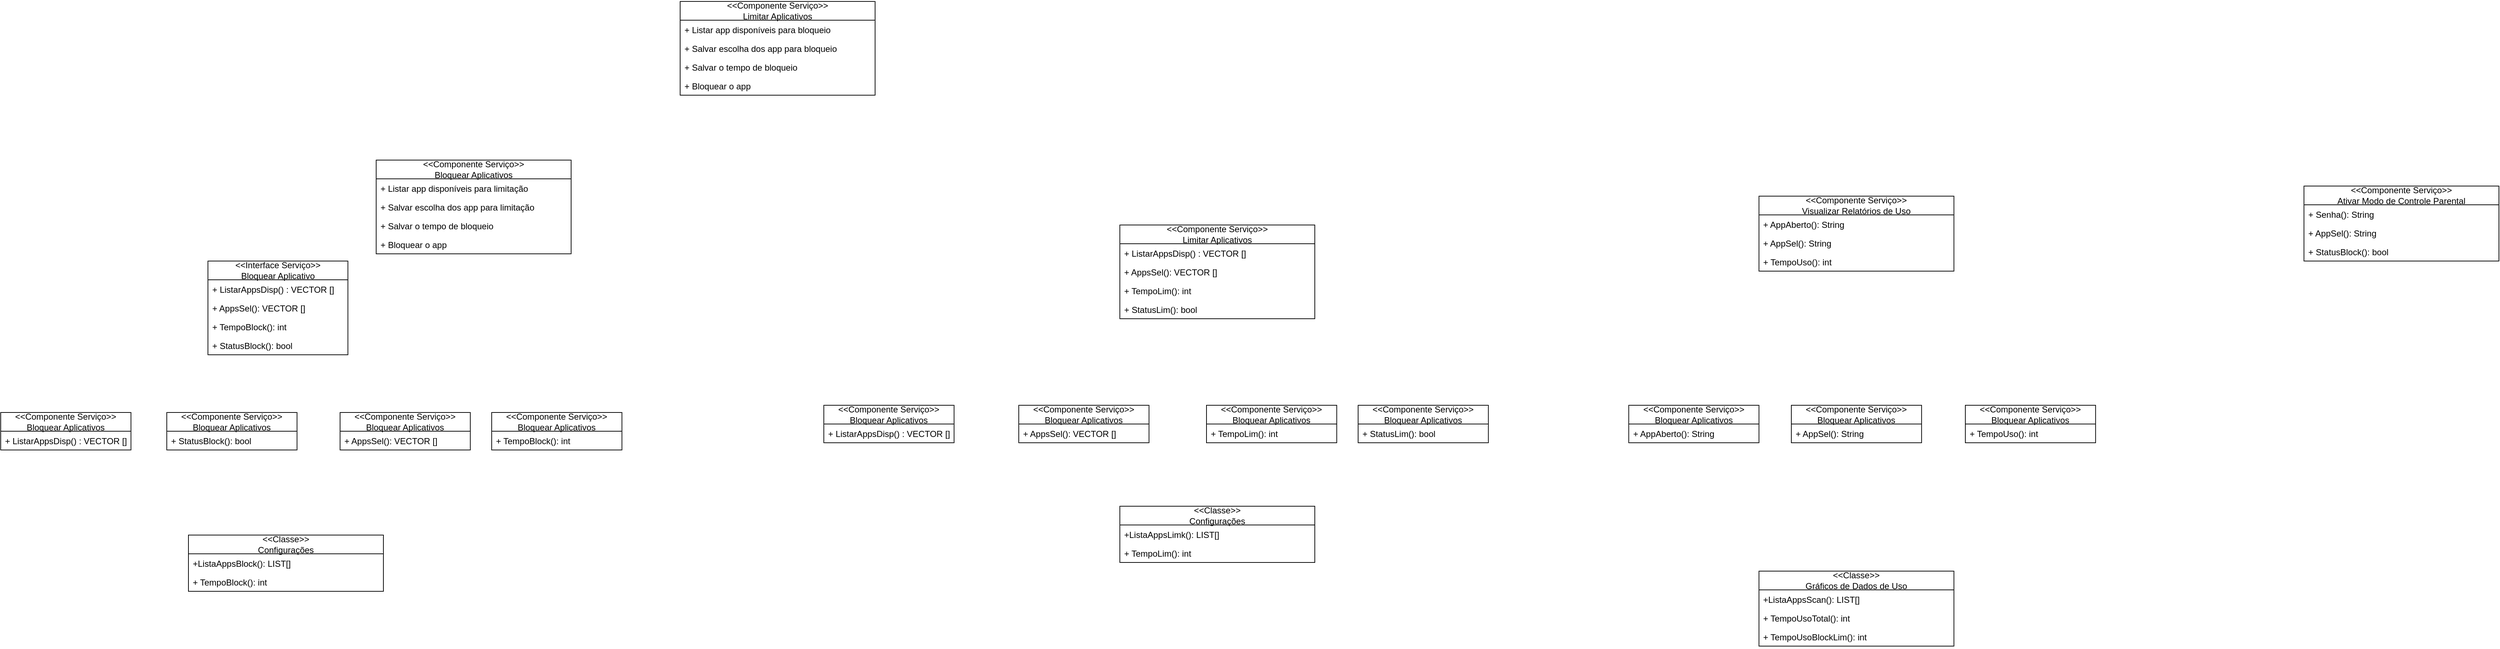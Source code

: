 <mxfile version="27.0.1">
  <diagram name="Página-1" id="D6-K6J4zSOakhYxboonZ">
    <mxGraphModel dx="925" dy="787" grid="1" gridSize="10" guides="1" tooltips="1" connect="1" arrows="1" fold="1" page="1" pageScale="1" pageWidth="827" pageHeight="1169" math="0" shadow="0">
      <root>
        <mxCell id="0" />
        <mxCell id="1" parent="0" />
        <mxCell id="nidFudNCeoTU9eq047Zy-1" value="&amp;lt;&amp;lt;Interface Serviço&amp;gt;&amp;gt;&lt;div&gt;Bloquear Aplicativo&lt;/div&gt;" style="swimlane;fontStyle=0;childLayout=stackLayout;horizontal=1;startSize=26;fillColor=none;horizontalStack=0;resizeParent=1;resizeParentMax=0;resizeLast=0;collapsible=1;marginBottom=0;whiteSpace=wrap;html=1;" vertex="1" parent="1">
          <mxGeometry x="317" y="540" width="193.85" height="130" as="geometry" />
        </mxCell>
        <mxCell id="nidFudNCeoTU9eq047Zy-2" value="+ ListarAppsDisp() : VECTOR []" style="text;strokeColor=none;fillColor=none;align=left;verticalAlign=top;spacingLeft=4;spacingRight=4;overflow=hidden;rotatable=0;points=[[0,0.5],[1,0.5]];portConstraint=eastwest;whiteSpace=wrap;html=1;" vertex="1" parent="nidFudNCeoTU9eq047Zy-1">
          <mxGeometry y="26" width="193.85" height="26" as="geometry" />
        </mxCell>
        <mxCell id="nidFudNCeoTU9eq047Zy-3" value="+ AppsSel(): VECTOR []" style="text;strokeColor=none;fillColor=none;align=left;verticalAlign=top;spacingLeft=4;spacingRight=4;overflow=hidden;rotatable=0;points=[[0,0.5],[1,0.5]];portConstraint=eastwest;whiteSpace=wrap;html=1;" vertex="1" parent="nidFudNCeoTU9eq047Zy-1">
          <mxGeometry y="52" width="193.85" height="26" as="geometry" />
        </mxCell>
        <mxCell id="nidFudNCeoTU9eq047Zy-4" value="+ TempoBlock(): int" style="text;strokeColor=none;fillColor=none;align=left;verticalAlign=top;spacingLeft=4;spacingRight=4;overflow=hidden;rotatable=0;points=[[0,0.5],[1,0.5]];portConstraint=eastwest;whiteSpace=wrap;html=1;" vertex="1" parent="nidFudNCeoTU9eq047Zy-1">
          <mxGeometry y="78" width="193.85" height="26" as="geometry" />
        </mxCell>
        <mxCell id="nidFudNCeoTU9eq047Zy-9" value="+ StatusBlock(): bool" style="text;strokeColor=none;fillColor=none;align=left;verticalAlign=top;spacingLeft=4;spacingRight=4;overflow=hidden;rotatable=0;points=[[0,0.5],[1,0.5]];portConstraint=eastwest;whiteSpace=wrap;html=1;" vertex="1" parent="nidFudNCeoTU9eq047Zy-1">
          <mxGeometry y="104" width="193.85" height="26" as="geometry" />
        </mxCell>
        <mxCell id="nidFudNCeoTU9eq047Zy-5" value="&amp;lt;&amp;lt;Componente Serviço&amp;gt;&amp;gt;&lt;div&gt;Limitar Aplicativos&lt;/div&gt;" style="swimlane;fontStyle=0;childLayout=stackLayout;horizontal=1;startSize=26;fillColor=none;horizontalStack=0;resizeParent=1;resizeParentMax=0;resizeLast=0;collapsible=1;marginBottom=0;whiteSpace=wrap;html=1;" vertex="1" parent="1">
          <mxGeometry x="1580" y="490" width="270" height="130" as="geometry" />
        </mxCell>
        <mxCell id="nidFudNCeoTU9eq047Zy-6" value="+ ListarAppsDisp() : VECTOR []" style="text;strokeColor=none;fillColor=none;align=left;verticalAlign=top;spacingLeft=4;spacingRight=4;overflow=hidden;rotatable=0;points=[[0,0.5],[1,0.5]];portConstraint=eastwest;whiteSpace=wrap;html=1;" vertex="1" parent="nidFudNCeoTU9eq047Zy-5">
          <mxGeometry y="26" width="270" height="26" as="geometry" />
        </mxCell>
        <mxCell id="nidFudNCeoTU9eq047Zy-14" value="+ AppsSel(): VECTOR []" style="text;strokeColor=none;fillColor=none;align=left;verticalAlign=top;spacingLeft=4;spacingRight=4;overflow=hidden;rotatable=0;points=[[0,0.5],[1,0.5]];portConstraint=eastwest;whiteSpace=wrap;html=1;" vertex="1" parent="nidFudNCeoTU9eq047Zy-5">
          <mxGeometry y="52" width="270" height="26" as="geometry" />
        </mxCell>
        <mxCell id="nidFudNCeoTU9eq047Zy-15" value="+ TempoLim(): int" style="text;strokeColor=none;fillColor=none;align=left;verticalAlign=top;spacingLeft=4;spacingRight=4;overflow=hidden;rotatable=0;points=[[0,0.5],[1,0.5]];portConstraint=eastwest;whiteSpace=wrap;html=1;" vertex="1" parent="nidFudNCeoTU9eq047Zy-5">
          <mxGeometry y="78" width="270" height="26" as="geometry" />
        </mxCell>
        <mxCell id="nidFudNCeoTU9eq047Zy-16" value="+ StatusLim(): bool" style="text;strokeColor=none;fillColor=none;align=left;verticalAlign=top;spacingLeft=4;spacingRight=4;overflow=hidden;rotatable=0;points=[[0,0.5],[1,0.5]];portConstraint=eastwest;whiteSpace=wrap;html=1;" vertex="1" parent="nidFudNCeoTU9eq047Zy-5">
          <mxGeometry y="104" width="270" height="26" as="geometry" />
        </mxCell>
        <mxCell id="nidFudNCeoTU9eq047Zy-10" value="&amp;lt;&amp;lt;Componente Serviço&amp;gt;&amp;gt;&lt;div&gt;Limitar Aplicativos&lt;/div&gt;" style="swimlane;fontStyle=0;childLayout=stackLayout;horizontal=1;startSize=26;fillColor=none;horizontalStack=0;resizeParent=1;resizeParentMax=0;resizeLast=0;collapsible=1;marginBottom=0;whiteSpace=wrap;html=1;" vertex="1" parent="1">
          <mxGeometry x="971" y="180" width="270" height="130" as="geometry" />
        </mxCell>
        <mxCell id="nidFudNCeoTU9eq047Zy-11" value="+ Listar app disponíveis para bloqueio&amp;nbsp;" style="text;strokeColor=none;fillColor=none;align=left;verticalAlign=top;spacingLeft=4;spacingRight=4;overflow=hidden;rotatable=0;points=[[0,0.5],[1,0.5]];portConstraint=eastwest;whiteSpace=wrap;html=1;" vertex="1" parent="nidFudNCeoTU9eq047Zy-10">
          <mxGeometry y="26" width="270" height="26" as="geometry" />
        </mxCell>
        <mxCell id="nidFudNCeoTU9eq047Zy-12" value="+ Salvar escolha dos app para bloqueio" style="text;strokeColor=none;fillColor=none;align=left;verticalAlign=top;spacingLeft=4;spacingRight=4;overflow=hidden;rotatable=0;points=[[0,0.5],[1,0.5]];portConstraint=eastwest;whiteSpace=wrap;html=1;" vertex="1" parent="nidFudNCeoTU9eq047Zy-10">
          <mxGeometry y="52" width="270" height="26" as="geometry" />
        </mxCell>
        <mxCell id="nidFudNCeoTU9eq047Zy-13" value="+ Salvar o tempo de bloqueio" style="text;strokeColor=none;fillColor=none;align=left;verticalAlign=top;spacingLeft=4;spacingRight=4;overflow=hidden;rotatable=0;points=[[0,0.5],[1,0.5]];portConstraint=eastwest;whiteSpace=wrap;html=1;" vertex="1" parent="nidFudNCeoTU9eq047Zy-10">
          <mxGeometry y="78" width="270" height="26" as="geometry" />
        </mxCell>
        <mxCell id="nidFudNCeoTU9eq047Zy-25" value="+ Bloquear o app" style="text;strokeColor=none;fillColor=none;align=left;verticalAlign=top;spacingLeft=4;spacingRight=4;overflow=hidden;rotatable=0;points=[[0,0.5],[1,0.5]];portConstraint=eastwest;whiteSpace=wrap;html=1;" vertex="1" parent="nidFudNCeoTU9eq047Zy-10">
          <mxGeometry y="104" width="270" height="26" as="geometry" />
        </mxCell>
        <mxCell id="nidFudNCeoTU9eq047Zy-17" value="&amp;lt;&amp;lt;Componente Serviço&amp;gt;&amp;gt;&lt;div&gt;Visualizar Relatórios de Uso&lt;/div&gt;" style="swimlane;fontStyle=0;childLayout=stackLayout;horizontal=1;startSize=26;fillColor=none;horizontalStack=0;resizeParent=1;resizeParentMax=0;resizeLast=0;collapsible=1;marginBottom=0;whiteSpace=wrap;html=1;" vertex="1" parent="1">
          <mxGeometry x="2465.19" y="450" width="270" height="104" as="geometry" />
        </mxCell>
        <mxCell id="nidFudNCeoTU9eq047Zy-18" value="+ AppAberto(): String" style="text;strokeColor=none;fillColor=none;align=left;verticalAlign=top;spacingLeft=4;spacingRight=4;overflow=hidden;rotatable=0;points=[[0,0.5],[1,0.5]];portConstraint=eastwest;whiteSpace=wrap;html=1;" vertex="1" parent="nidFudNCeoTU9eq047Zy-17">
          <mxGeometry y="26" width="270" height="26" as="geometry" />
        </mxCell>
        <mxCell id="nidFudNCeoTU9eq047Zy-19" value="+ AppSel(): String" style="text;strokeColor=none;fillColor=none;align=left;verticalAlign=top;spacingLeft=4;spacingRight=4;overflow=hidden;rotatable=0;points=[[0,0.5],[1,0.5]];portConstraint=eastwest;whiteSpace=wrap;html=1;" vertex="1" parent="nidFudNCeoTU9eq047Zy-17">
          <mxGeometry y="52" width="270" height="26" as="geometry" />
        </mxCell>
        <mxCell id="nidFudNCeoTU9eq047Zy-20" value="+ TempoUso(): int" style="text;strokeColor=none;fillColor=none;align=left;verticalAlign=top;spacingLeft=4;spacingRight=4;overflow=hidden;rotatable=0;points=[[0,0.5],[1,0.5]];portConstraint=eastwest;whiteSpace=wrap;html=1;" vertex="1" parent="nidFudNCeoTU9eq047Zy-17">
          <mxGeometry y="78" width="270" height="26" as="geometry" />
        </mxCell>
        <mxCell id="nidFudNCeoTU9eq047Zy-21" value="&amp;lt;&amp;lt;Componente Serviço&amp;gt;&amp;gt;&lt;div&gt;Ativar Modo de Controle Parental&lt;/div&gt;" style="swimlane;fontStyle=0;childLayout=stackLayout;horizontal=1;startSize=26;fillColor=none;horizontalStack=0;resizeParent=1;resizeParentMax=0;resizeLast=0;collapsible=1;marginBottom=0;whiteSpace=wrap;html=1;" vertex="1" parent="1">
          <mxGeometry x="3220" y="436" width="270" height="104" as="geometry" />
        </mxCell>
        <mxCell id="nidFudNCeoTU9eq047Zy-22" value="+ Senha(): String" style="text;strokeColor=none;fillColor=none;align=left;verticalAlign=top;spacingLeft=4;spacingRight=4;overflow=hidden;rotatable=0;points=[[0,0.5],[1,0.5]];portConstraint=eastwest;whiteSpace=wrap;html=1;" vertex="1" parent="nidFudNCeoTU9eq047Zy-21">
          <mxGeometry y="26" width="270" height="26" as="geometry" />
        </mxCell>
        <mxCell id="nidFudNCeoTU9eq047Zy-23" value="+ AppSel(): String" style="text;strokeColor=none;fillColor=none;align=left;verticalAlign=top;spacingLeft=4;spacingRight=4;overflow=hidden;rotatable=0;points=[[0,0.5],[1,0.5]];portConstraint=eastwest;whiteSpace=wrap;html=1;" vertex="1" parent="nidFudNCeoTU9eq047Zy-21">
          <mxGeometry y="52" width="270" height="26" as="geometry" />
        </mxCell>
        <mxCell id="nidFudNCeoTU9eq047Zy-24" value="+ StatusBlock(): bool" style="text;strokeColor=none;fillColor=none;align=left;verticalAlign=top;spacingLeft=4;spacingRight=4;overflow=hidden;rotatable=0;points=[[0,0.5],[1,0.5]];portConstraint=eastwest;whiteSpace=wrap;html=1;" vertex="1" parent="nidFudNCeoTU9eq047Zy-21">
          <mxGeometry y="78" width="270" height="26" as="geometry" />
        </mxCell>
        <mxCell id="nidFudNCeoTU9eq047Zy-26" value="&amp;lt;&amp;lt;Componente Serviço&amp;gt;&amp;gt;&lt;div&gt;Bloquear Aplicativos&lt;/div&gt;" style="swimlane;fontStyle=0;childLayout=stackLayout;horizontal=1;startSize=26;fillColor=none;horizontalStack=0;resizeParent=1;resizeParentMax=0;resizeLast=0;collapsible=1;marginBottom=0;whiteSpace=wrap;html=1;" vertex="1" parent="1">
          <mxGeometry x="550" y="400" width="270" height="130" as="geometry" />
        </mxCell>
        <mxCell id="nidFudNCeoTU9eq047Zy-27" value="+ Listar app disponíveis para limitação&amp;nbsp;" style="text;strokeColor=none;fillColor=none;align=left;verticalAlign=top;spacingLeft=4;spacingRight=4;overflow=hidden;rotatable=0;points=[[0,0.5],[1,0.5]];portConstraint=eastwest;whiteSpace=wrap;html=1;" vertex="1" parent="nidFudNCeoTU9eq047Zy-26">
          <mxGeometry y="26" width="270" height="26" as="geometry" />
        </mxCell>
        <mxCell id="nidFudNCeoTU9eq047Zy-28" value="+ Salvar escolha dos app para limitação" style="text;strokeColor=none;fillColor=none;align=left;verticalAlign=top;spacingLeft=4;spacingRight=4;overflow=hidden;rotatable=0;points=[[0,0.5],[1,0.5]];portConstraint=eastwest;whiteSpace=wrap;html=1;" vertex="1" parent="nidFudNCeoTU9eq047Zy-26">
          <mxGeometry y="52" width="270" height="26" as="geometry" />
        </mxCell>
        <mxCell id="nidFudNCeoTU9eq047Zy-29" value="+ Salvar o tempo de bloqueio" style="text;strokeColor=none;fillColor=none;align=left;verticalAlign=top;spacingLeft=4;spacingRight=4;overflow=hidden;rotatable=0;points=[[0,0.5],[1,0.5]];portConstraint=eastwest;whiteSpace=wrap;html=1;" vertex="1" parent="nidFudNCeoTU9eq047Zy-26">
          <mxGeometry y="78" width="270" height="26" as="geometry" />
        </mxCell>
        <mxCell id="nidFudNCeoTU9eq047Zy-30" value="+ Bloquear o app" style="text;strokeColor=none;fillColor=none;align=left;verticalAlign=top;spacingLeft=4;spacingRight=4;overflow=hidden;rotatable=0;points=[[0,0.5],[1,0.5]];portConstraint=eastwest;whiteSpace=wrap;html=1;" vertex="1" parent="nidFudNCeoTU9eq047Zy-26">
          <mxGeometry y="104" width="270" height="26" as="geometry" />
        </mxCell>
        <mxCell id="nidFudNCeoTU9eq047Zy-35" value="&amp;lt;&amp;lt;Componente Serviço&amp;gt;&amp;gt;&lt;div&gt;Bloquear Aplicativos&lt;/div&gt;" style="swimlane;fontStyle=0;childLayout=stackLayout;horizontal=1;startSize=26;fillColor=none;horizontalStack=0;resizeParent=1;resizeParentMax=0;resizeLast=0;collapsible=1;marginBottom=0;whiteSpace=wrap;html=1;" vertex="1" parent="1">
          <mxGeometry x="30" y="750" width="180.38" height="52" as="geometry" />
        </mxCell>
        <mxCell id="nidFudNCeoTU9eq047Zy-38" value="+ ListarAppsDisp() : VECTOR []" style="text;strokeColor=none;fillColor=none;align=left;verticalAlign=top;spacingLeft=4;spacingRight=4;overflow=hidden;rotatable=0;points=[[0,0.5],[1,0.5]];portConstraint=eastwest;whiteSpace=wrap;html=1;" vertex="1" parent="nidFudNCeoTU9eq047Zy-35">
          <mxGeometry y="26" width="180.38" height="26" as="geometry" />
        </mxCell>
        <mxCell id="nidFudNCeoTU9eq047Zy-39" value="&amp;lt;&amp;lt;Componente Serviço&amp;gt;&amp;gt;&lt;div&gt;Bloquear Aplicativos&lt;/div&gt;" style="swimlane;fontStyle=0;childLayout=stackLayout;horizontal=1;startSize=26;fillColor=none;horizontalStack=0;resizeParent=1;resizeParentMax=0;resizeLast=0;collapsible=1;marginBottom=0;whiteSpace=wrap;html=1;" vertex="1" parent="1">
          <mxGeometry x="500" y="750" width="180.38" height="52" as="geometry" />
        </mxCell>
        <mxCell id="nidFudNCeoTU9eq047Zy-40" value="+ AppsSel(): VECTOR []" style="text;strokeColor=none;fillColor=none;align=left;verticalAlign=top;spacingLeft=4;spacingRight=4;overflow=hidden;rotatable=0;points=[[0,0.5],[1,0.5]];portConstraint=eastwest;whiteSpace=wrap;html=1;" vertex="1" parent="nidFudNCeoTU9eq047Zy-39">
          <mxGeometry y="26" width="180.38" height="26" as="geometry" />
        </mxCell>
        <mxCell id="nidFudNCeoTU9eq047Zy-42" value="&amp;lt;&amp;lt;Componente Serviço&amp;gt;&amp;gt;&lt;div&gt;Bloquear Aplicativos&lt;/div&gt;" style="swimlane;fontStyle=0;childLayout=stackLayout;horizontal=1;startSize=26;fillColor=none;horizontalStack=0;resizeParent=1;resizeParentMax=0;resizeLast=0;collapsible=1;marginBottom=0;whiteSpace=wrap;html=1;" vertex="1" parent="1">
          <mxGeometry x="710" y="750" width="180.38" height="52" as="geometry" />
        </mxCell>
        <mxCell id="nidFudNCeoTU9eq047Zy-43" value="+ TempoBlock(): int" style="text;strokeColor=none;fillColor=none;align=left;verticalAlign=top;spacingLeft=4;spacingRight=4;overflow=hidden;rotatable=0;points=[[0,0.5],[1,0.5]];portConstraint=eastwest;whiteSpace=wrap;html=1;" vertex="1" parent="nidFudNCeoTU9eq047Zy-42">
          <mxGeometry y="26" width="180.38" height="26" as="geometry" />
        </mxCell>
        <mxCell id="nidFudNCeoTU9eq047Zy-44" value="&amp;lt;&amp;lt;Componente Serviço&amp;gt;&amp;gt;&lt;div&gt;Bloquear Aplicativos&lt;/div&gt;" style="swimlane;fontStyle=0;childLayout=stackLayout;horizontal=1;startSize=26;fillColor=none;horizontalStack=0;resizeParent=1;resizeParentMax=0;resizeLast=0;collapsible=1;marginBottom=0;whiteSpace=wrap;html=1;" vertex="1" parent="1">
          <mxGeometry x="260" y="750" width="180.38" height="52" as="geometry" />
        </mxCell>
        <mxCell id="nidFudNCeoTU9eq047Zy-45" value="+ StatusBlock(): bool" style="text;strokeColor=none;fillColor=none;align=left;verticalAlign=top;spacingLeft=4;spacingRight=4;overflow=hidden;rotatable=0;points=[[0,0.5],[1,0.5]];portConstraint=eastwest;whiteSpace=wrap;html=1;" vertex="1" parent="nidFudNCeoTU9eq047Zy-44">
          <mxGeometry y="26" width="180.38" height="26" as="geometry" />
        </mxCell>
        <mxCell id="nidFudNCeoTU9eq047Zy-46" value="&amp;lt;&amp;lt;Classe&amp;gt;&amp;gt;&lt;div&gt;Configurações&lt;/div&gt;" style="swimlane;fontStyle=0;childLayout=stackLayout;horizontal=1;startSize=26;fillColor=none;horizontalStack=0;resizeParent=1;resizeParentMax=0;resizeLast=0;collapsible=1;marginBottom=0;whiteSpace=wrap;html=1;" vertex="1" parent="1">
          <mxGeometry x="290" y="920" width="270" height="78" as="geometry" />
        </mxCell>
        <mxCell id="nidFudNCeoTU9eq047Zy-47" value="+ListaAppsBlock(): LIST[]" style="text;strokeColor=none;fillColor=none;align=left;verticalAlign=top;spacingLeft=4;spacingRight=4;overflow=hidden;rotatable=0;points=[[0,0.5],[1,0.5]];portConstraint=eastwest;whiteSpace=wrap;html=1;" vertex="1" parent="nidFudNCeoTU9eq047Zy-46">
          <mxGeometry y="26" width="270" height="26" as="geometry" />
        </mxCell>
        <mxCell id="nidFudNCeoTU9eq047Zy-48" value="+ TempoBlock(): int" style="text;strokeColor=none;fillColor=none;align=left;verticalAlign=top;spacingLeft=4;spacingRight=4;overflow=hidden;rotatable=0;points=[[0,0.5],[1,0.5]];portConstraint=eastwest;whiteSpace=wrap;html=1;" vertex="1" parent="nidFudNCeoTU9eq047Zy-46">
          <mxGeometry y="52" width="270" height="26" as="geometry" />
        </mxCell>
        <mxCell id="nidFudNCeoTU9eq047Zy-51" value="&amp;lt;&amp;lt;Componente Serviço&amp;gt;&amp;gt;&lt;div&gt;Bloquear Aplicativos&lt;/div&gt;" style="swimlane;fontStyle=0;childLayout=stackLayout;horizontal=1;startSize=26;fillColor=none;horizontalStack=0;resizeParent=1;resizeParentMax=0;resizeLast=0;collapsible=1;marginBottom=0;whiteSpace=wrap;html=1;" vertex="1" parent="1">
          <mxGeometry x="1170" y="740" width="180.38" height="52" as="geometry" />
        </mxCell>
        <mxCell id="nidFudNCeoTU9eq047Zy-52" value="+ ListarAppsDisp() : VECTOR []" style="text;strokeColor=none;fillColor=none;align=left;verticalAlign=top;spacingLeft=4;spacingRight=4;overflow=hidden;rotatable=0;points=[[0,0.5],[1,0.5]];portConstraint=eastwest;whiteSpace=wrap;html=1;" vertex="1" parent="nidFudNCeoTU9eq047Zy-51">
          <mxGeometry y="26" width="180.38" height="26" as="geometry" />
        </mxCell>
        <mxCell id="nidFudNCeoTU9eq047Zy-53" value="&amp;lt;&amp;lt;Componente Serviço&amp;gt;&amp;gt;&lt;div&gt;Bloquear Aplicativos&lt;/div&gt;" style="swimlane;fontStyle=0;childLayout=stackLayout;horizontal=1;startSize=26;fillColor=none;horizontalStack=0;resizeParent=1;resizeParentMax=0;resizeLast=0;collapsible=1;marginBottom=0;whiteSpace=wrap;html=1;" vertex="1" parent="1">
          <mxGeometry x="1440" y="740" width="180.38" height="52" as="geometry" />
        </mxCell>
        <mxCell id="nidFudNCeoTU9eq047Zy-54" value="+ AppsSel(): VECTOR []" style="text;strokeColor=none;fillColor=none;align=left;verticalAlign=top;spacingLeft=4;spacingRight=4;overflow=hidden;rotatable=0;points=[[0,0.5],[1,0.5]];portConstraint=eastwest;whiteSpace=wrap;html=1;" vertex="1" parent="nidFudNCeoTU9eq047Zy-53">
          <mxGeometry y="26" width="180.38" height="26" as="geometry" />
        </mxCell>
        <mxCell id="nidFudNCeoTU9eq047Zy-55" value="&amp;lt;&amp;lt;Componente Serviço&amp;gt;&amp;gt;&lt;div&gt;Bloquear Aplicativos&lt;/div&gt;" style="swimlane;fontStyle=0;childLayout=stackLayout;horizontal=1;startSize=26;fillColor=none;horizontalStack=0;resizeParent=1;resizeParentMax=0;resizeLast=0;collapsible=1;marginBottom=0;whiteSpace=wrap;html=1;" vertex="1" parent="1">
          <mxGeometry x="1700" y="740" width="180.38" height="52" as="geometry" />
        </mxCell>
        <mxCell id="nidFudNCeoTU9eq047Zy-56" value="+ TempoLim(): int" style="text;strokeColor=none;fillColor=none;align=left;verticalAlign=top;spacingLeft=4;spacingRight=4;overflow=hidden;rotatable=0;points=[[0,0.5],[1,0.5]];portConstraint=eastwest;whiteSpace=wrap;html=1;" vertex="1" parent="nidFudNCeoTU9eq047Zy-55">
          <mxGeometry y="26" width="180.38" height="26" as="geometry" />
        </mxCell>
        <mxCell id="nidFudNCeoTU9eq047Zy-57" value="&amp;lt;&amp;lt;Componente Serviço&amp;gt;&amp;gt;&lt;div&gt;Bloquear Aplicativos&lt;/div&gt;" style="swimlane;fontStyle=0;childLayout=stackLayout;horizontal=1;startSize=26;fillColor=none;horizontalStack=0;resizeParent=1;resizeParentMax=0;resizeLast=0;collapsible=1;marginBottom=0;whiteSpace=wrap;html=1;" vertex="1" parent="1">
          <mxGeometry x="1910" y="740" width="180.38" height="52" as="geometry" />
        </mxCell>
        <mxCell id="nidFudNCeoTU9eq047Zy-58" value="+ StatusLim(): bool" style="text;strokeColor=none;fillColor=none;align=left;verticalAlign=top;spacingLeft=4;spacingRight=4;overflow=hidden;rotatable=0;points=[[0,0.5],[1,0.5]];portConstraint=eastwest;whiteSpace=wrap;html=1;" vertex="1" parent="nidFudNCeoTU9eq047Zy-57">
          <mxGeometry y="26" width="180.38" height="26" as="geometry" />
        </mxCell>
        <mxCell id="nidFudNCeoTU9eq047Zy-59" value="&amp;lt;&amp;lt;Classe&amp;gt;&amp;gt;&lt;div&gt;Configurações&lt;/div&gt;" style="swimlane;fontStyle=0;childLayout=stackLayout;horizontal=1;startSize=26;fillColor=none;horizontalStack=0;resizeParent=1;resizeParentMax=0;resizeLast=0;collapsible=1;marginBottom=0;whiteSpace=wrap;html=1;" vertex="1" parent="1">
          <mxGeometry x="1580" y="880" width="270" height="78" as="geometry" />
        </mxCell>
        <mxCell id="nidFudNCeoTU9eq047Zy-60" value="+ListaAppsLimk(): LIST[]" style="text;strokeColor=none;fillColor=none;align=left;verticalAlign=top;spacingLeft=4;spacingRight=4;overflow=hidden;rotatable=0;points=[[0,0.5],[1,0.5]];portConstraint=eastwest;whiteSpace=wrap;html=1;" vertex="1" parent="nidFudNCeoTU9eq047Zy-59">
          <mxGeometry y="26" width="270" height="26" as="geometry" />
        </mxCell>
        <mxCell id="nidFudNCeoTU9eq047Zy-61" value="+ TempoLim(): int" style="text;strokeColor=none;fillColor=none;align=left;verticalAlign=top;spacingLeft=4;spacingRight=4;overflow=hidden;rotatable=0;points=[[0,0.5],[1,0.5]];portConstraint=eastwest;whiteSpace=wrap;html=1;" vertex="1" parent="nidFudNCeoTU9eq047Zy-59">
          <mxGeometry y="52" width="270" height="26" as="geometry" />
        </mxCell>
        <mxCell id="nidFudNCeoTU9eq047Zy-62" value="&amp;lt;&amp;lt;Componente Serviço&amp;gt;&amp;gt;&lt;div&gt;Bloquear Aplicativos&lt;/div&gt;" style="swimlane;fontStyle=0;childLayout=stackLayout;horizontal=1;startSize=26;fillColor=none;horizontalStack=0;resizeParent=1;resizeParentMax=0;resizeLast=0;collapsible=1;marginBottom=0;whiteSpace=wrap;html=1;" vertex="1" parent="1">
          <mxGeometry x="2284.81" y="740" width="180.38" height="52" as="geometry" />
        </mxCell>
        <mxCell id="nidFudNCeoTU9eq047Zy-63" value="+ AppAberto(): String" style="text;strokeColor=none;fillColor=none;align=left;verticalAlign=top;spacingLeft=4;spacingRight=4;overflow=hidden;rotatable=0;points=[[0,0.5],[1,0.5]];portConstraint=eastwest;whiteSpace=wrap;html=1;" vertex="1" parent="nidFudNCeoTU9eq047Zy-62">
          <mxGeometry y="26" width="180.38" height="26" as="geometry" />
        </mxCell>
        <mxCell id="nidFudNCeoTU9eq047Zy-64" value="&amp;lt;&amp;lt;Componente Serviço&amp;gt;&amp;gt;&lt;div&gt;Bloquear Aplicativos&lt;/div&gt;" style="swimlane;fontStyle=0;childLayout=stackLayout;horizontal=1;startSize=26;fillColor=none;horizontalStack=0;resizeParent=1;resizeParentMax=0;resizeLast=0;collapsible=1;marginBottom=0;whiteSpace=wrap;html=1;" vertex="1" parent="1">
          <mxGeometry x="2510" y="740" width="180.38" height="52" as="geometry" />
        </mxCell>
        <mxCell id="nidFudNCeoTU9eq047Zy-65" value="+ AppSel(): String" style="text;strokeColor=none;fillColor=none;align=left;verticalAlign=top;spacingLeft=4;spacingRight=4;overflow=hidden;rotatable=0;points=[[0,0.5],[1,0.5]];portConstraint=eastwest;whiteSpace=wrap;html=1;" vertex="1" parent="nidFudNCeoTU9eq047Zy-64">
          <mxGeometry y="26" width="180.38" height="26" as="geometry" />
        </mxCell>
        <mxCell id="nidFudNCeoTU9eq047Zy-66" value="&amp;lt;&amp;lt;Componente Serviço&amp;gt;&amp;gt;&lt;div&gt;Bloquear Aplicativos&lt;/div&gt;" style="swimlane;fontStyle=0;childLayout=stackLayout;horizontal=1;startSize=26;fillColor=none;horizontalStack=0;resizeParent=1;resizeParentMax=0;resizeLast=0;collapsible=1;marginBottom=0;whiteSpace=wrap;html=1;" vertex="1" parent="1">
          <mxGeometry x="2751" y="740" width="180.38" height="52" as="geometry" />
        </mxCell>
        <mxCell id="nidFudNCeoTU9eq047Zy-67" value="+ TempoUso(): int" style="text;strokeColor=none;fillColor=none;align=left;verticalAlign=top;spacingLeft=4;spacingRight=4;overflow=hidden;rotatable=0;points=[[0,0.5],[1,0.5]];portConstraint=eastwest;whiteSpace=wrap;html=1;" vertex="1" parent="nidFudNCeoTU9eq047Zy-66">
          <mxGeometry y="26" width="180.38" height="26" as="geometry" />
        </mxCell>
        <mxCell id="nidFudNCeoTU9eq047Zy-68" value="&amp;lt;&amp;lt;Classe&amp;gt;&amp;gt;&lt;div&gt;Gráficos de Dados de Uso&lt;/div&gt;" style="swimlane;fontStyle=0;childLayout=stackLayout;horizontal=1;startSize=26;fillColor=none;horizontalStack=0;resizeParent=1;resizeParentMax=0;resizeLast=0;collapsible=1;marginBottom=0;whiteSpace=wrap;html=1;" vertex="1" parent="1">
          <mxGeometry x="2465.19" y="970" width="270" height="104" as="geometry" />
        </mxCell>
        <mxCell id="nidFudNCeoTU9eq047Zy-69" value="+ListaAppsScan(): LIST[]" style="text;strokeColor=none;fillColor=none;align=left;verticalAlign=top;spacingLeft=4;spacingRight=4;overflow=hidden;rotatable=0;points=[[0,0.5],[1,0.5]];portConstraint=eastwest;whiteSpace=wrap;html=1;" vertex="1" parent="nidFudNCeoTU9eq047Zy-68">
          <mxGeometry y="26" width="270" height="26" as="geometry" />
        </mxCell>
        <mxCell id="nidFudNCeoTU9eq047Zy-70" value="+ TempoUsoTotal(): int" style="text;strokeColor=none;fillColor=none;align=left;verticalAlign=top;spacingLeft=4;spacingRight=4;overflow=hidden;rotatable=0;points=[[0,0.5],[1,0.5]];portConstraint=eastwest;whiteSpace=wrap;html=1;" vertex="1" parent="nidFudNCeoTU9eq047Zy-68">
          <mxGeometry y="52" width="270" height="26" as="geometry" />
        </mxCell>
        <mxCell id="nidFudNCeoTU9eq047Zy-71" value="+ TempoUsoBlockLim(): int" style="text;strokeColor=none;fillColor=none;align=left;verticalAlign=top;spacingLeft=4;spacingRight=4;overflow=hidden;rotatable=0;points=[[0,0.5],[1,0.5]];portConstraint=eastwest;whiteSpace=wrap;html=1;" vertex="1" parent="nidFudNCeoTU9eq047Zy-68">
          <mxGeometry y="78" width="270" height="26" as="geometry" />
        </mxCell>
      </root>
    </mxGraphModel>
  </diagram>
</mxfile>

